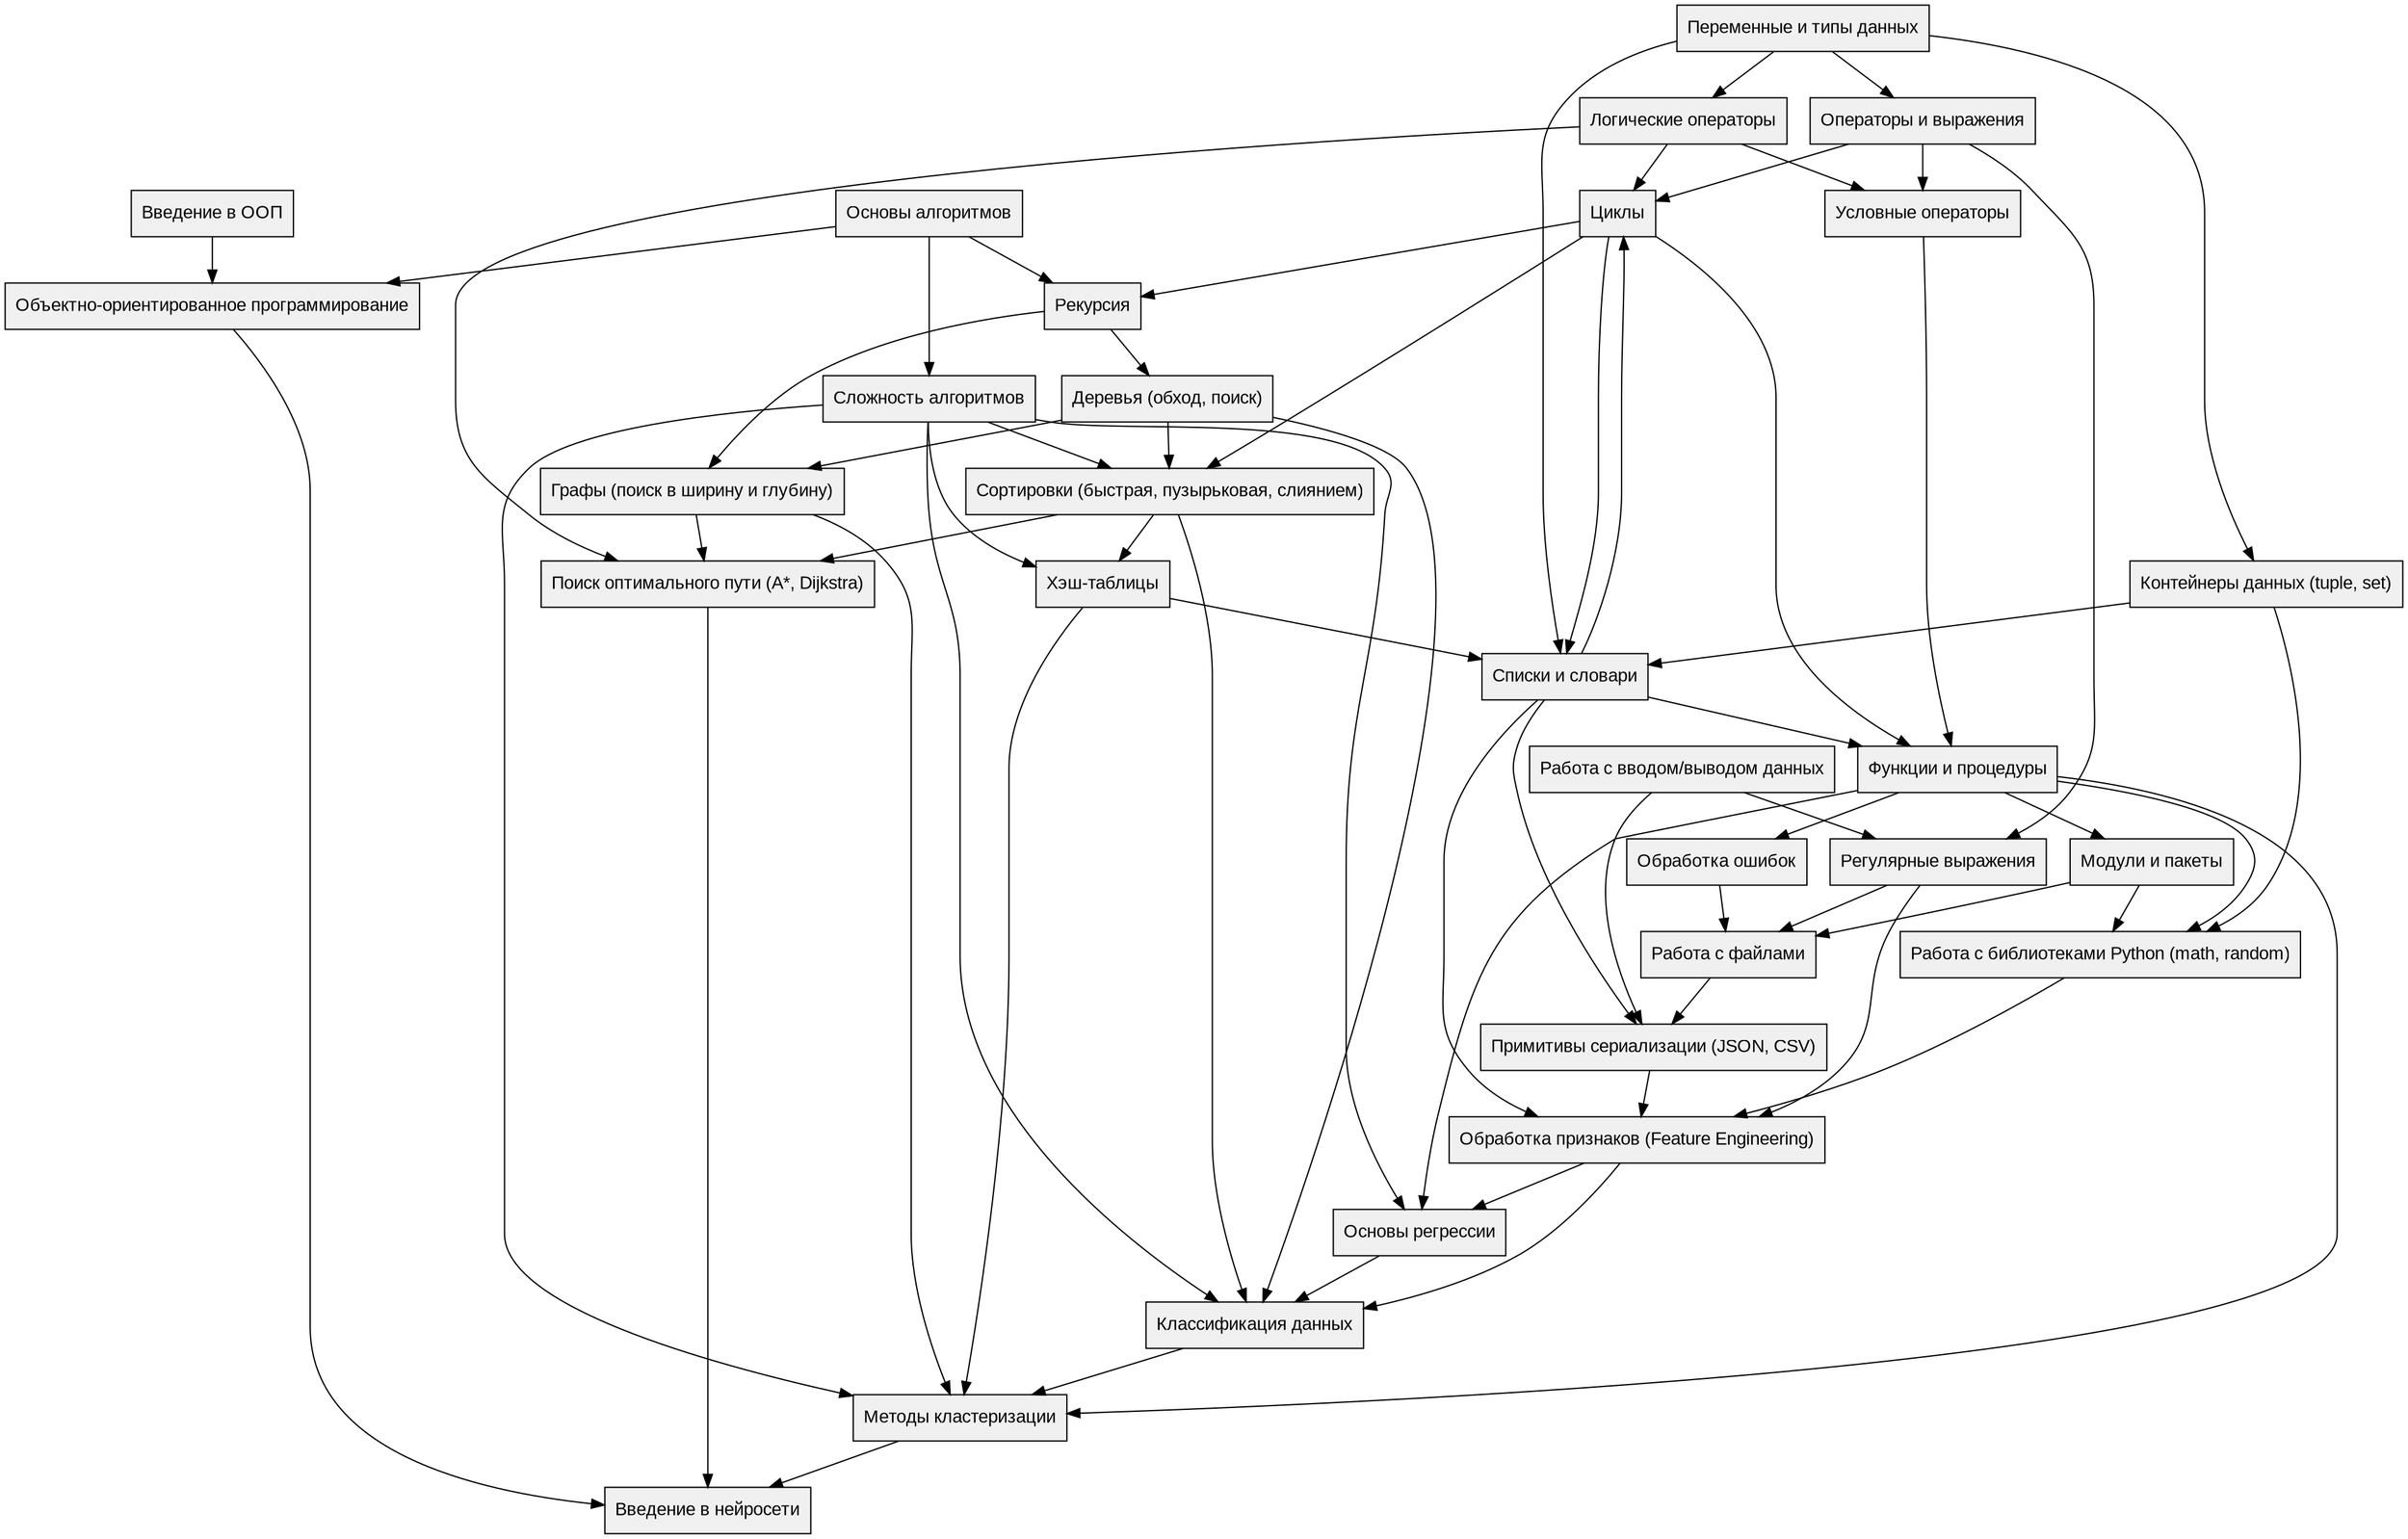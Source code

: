 digraph SkillsGraph {
    rankdir=TB;
    node [shape=box, style=filled, fillcolor="#f0f0f0", fontname="Arial"];

    // Базовые навыки
    "Переменные и типы данных";
    "Операторы и выражения";
    "Условные операторы";
    "Циклы";
    "Функции и процедуры";
    "Обработка ошибок";
    "Модули и пакеты";
    "Работа с файлами";
    "Логические операторы";
    "Списки и словари";
    "Введение в ООП";
    "Объектно-ориентированное программирование";
    "Основы алгоритмов";
    "Сложность алгоритмов";
    "Рекурсия";

    // Специфические навыки для курса "Основы программирования на Python"
    "Работа с вводом/выводом данных";
    "Примитивы сериализации (JSON, CSV)";
    "Контейнеры данных (tuple, set)";
    "Регулярные выражения";
    "Работа с библиотеками Python (math, random)";

    // Специфические навыки для курса "Алгоритмы и структуры данных"
    "Деревья (обход, поиск)";
    "Графы (поиск в ширину и глубину)";
    "Хэш-таблицы";
    "Сортировки (быстрая, пузырьковая, слиянием)";
    "Поиск оптимального пути (A*, Dijkstra)";

    // Специфические навыки для курса "Введение в машинное обучение"
    "Основы регрессии";
    "Классификация данных";
    "Методы кластеризации";
    "Введение в нейросети";
    "Обработка признаков (Feature Engineering)";

    // Базовые зависимости между навыками (сохраняем существующие)
    "Переменные и типы данных" -> "Операторы и выражения";
    "Операторы и выражения" -> "Условные операторы";
    "Операторы и выражения" -> "Циклы";
    "Условные операторы" -> "Функции и процедуры";
    "Циклы" -> "Функции и процедуры";
    "Функции и процедуры" -> "Обработка ошибок";
    "Функции и процедуры" -> "Модули и пакеты";
    "Модули и пакеты" -> "Работа с файлами";
    "Модули и пакеты" -> "Работа с библиотеками Python (math, random)";
    "Логические операторы" -> "Условные операторы";
    "Списки и словари" -> "Циклы";
    "Списки и словари" -> "Функции и процедуры";
    "Введение в ООП" -> "Объектно-ориентированное программирование";
    "Основы алгоритмов" -> "Сложность алгоритмов";
    "Основы алгоритмов" -> "Рекурсия";
    "Рекурсия" -> "Деревья (обход, поиск)";

    // Зависимости для курса "Основы программирования на Python" (сохраняем существующие)
    "Работа с вводом/выводом данных" -> "Примитивы сериализации (JSON, CSV)";
    "Контейнеры данных (tuple, set)" -> "Списки и словари";
    "Регулярные выражения" -> "Работа с файлами";

    // Зависимости для курса "Алгоритмы и структуры данных" (сохраняем существующие)
    "Сложность алгоритмов" -> "Сортировки (быстрая, пузырьковая, слиянием)";
    "Сортировки (быстрая, пузырьковая, слиянием)" -> "Поиск оптимального пути (A*, Dijkstra)";
    "Деревья (обход, поиск)" -> "Графы (поиск в ширину и глубину)";
    "Графы (поиск в ширину и глубину)" -> "Поиск оптимального пути (A*, Dijkstra)";
    "Хэш-таблицы" -> "Списки и словари";

    // Зависимости для курса "Введение в машинное обучение" (сохраняем существующие)
    "Сложность алгоритмов" -> "Основы регрессии";
    "Сложность алгоритмов" -> "Классификация данных";
    "Сложность алгоритмов" -> "Методы кластеризации";
    "Объектно-ориентированное программирование" -> "Введение в нейросети";
    "Списки и словари" -> "Обработка признаков (Feature Engineering)";
    "Работа с библиотеками Python (math, random)" -> "Обработка признаков (Feature Engineering)";
    
    // ДОПОЛНИТЕЛЬНЫЕ СВЯЗИ ДЛЯ BKT-МОДЕЛИ
    
    // Дополнительные базовые зависимости
    "Переменные и типы данных" -> "Списки и словари";
    "Переменные и типы данных" -> "Логические операторы";
    "Логические операторы" -> "Циклы";
    "Обработка ошибок" -> "Работа с файлами";
    "Циклы" -> "Рекурсия";
    "Основы алгоритмов" -> "Объектно-ориентированное программирование";
    "Переменные и типы данных" -> "Контейнеры данных (tuple, set)";
    "Циклы" -> "Списки и словари";
    
    // Дополнительные связи между базовыми и специфическими навыками
    "Списки и словари" -> "Примитивы сериализации (JSON, CSV)";
    "Работа с файлами" -> "Примитивы сериализации (JSON, CSV)";
    "Операторы и выражения" -> "Регулярные выражения";
    "Функции и процедуры" -> "Работа с библиотеками Python (math, random)";
    "Функции и процедуры" -> "Основы регрессии";
    "Сложность алгоритмов" -> "Хэш-таблицы";
    "Функции и процедуры" -> "Методы кластеризации";
    "Рекурсия" -> "Графы (поиск в ширину и глубину)";
    "Циклы" -> "Сортировки (быстрая, пузырьковая, слиянием)";
    "Логические операторы" -> "Поиск оптимального пути (A*, Dijkstra)";
    
    // Связи между специфическими навыками разных курсов
    "Регулярные выражения" -> "Обработка признаков (Feature Engineering)";
    "Примитивы сериализации (JSON, CSV)" -> "Обработка признаков (Feature Engineering)";
    "Хэш-таблицы" -> "Методы кластеризации";
    "Поиск оптимального пути (A*, Dijkstra)" -> "Введение в нейросети";
    "Сортировки (быстрая, пузырьковая, слиянием)" -> "Классификация данных";
    "Графы (поиск в ширину и глубину)" -> "Методы кластеризации";
    "Деревья (обход, поиск)" -> "Классификация данных";
    
    // Дополнительные связи внутри курса "Введение в машинное обучение"
    "Основы регрессии" -> "Классификация данных";
    "Классификация данных" -> "Методы кластеризации";
    "Методы кластеризации" -> "Введение в нейросети";
    "Обработка признаков (Feature Engineering)" -> "Основы регрессии";
    "Обработка признаков (Feature Engineering)" -> "Классификация данных";
    
    // Дополнительные связи внутри курса "Алгоритмы и структуры данных"
    "Деревья (обход, поиск)" -> "Сортировки (быстрая, пузырьковая, слиянием)";
    "Сортировки (быстрая, пузырьковая, слиянием)" -> "Хэш-таблицы";
    
    // Дополнительные связи внутри курса "Основы программирования на Python"
    "Работа с вводом/выводом данных" -> "Регулярные выражения";
    "Контейнеры данных (tuple, set)" -> "Работа с библиотеками Python (math, random)";
}
